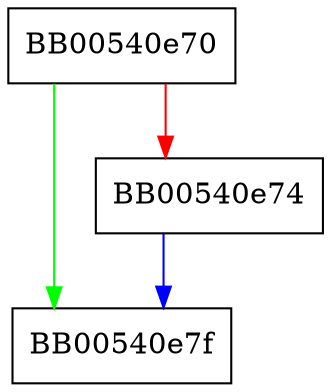 digraph BN_set_negative {
  node [shape="box"];
  graph [splines=ortho];
  BB00540e70 -> BB00540e7f [color="green"];
  BB00540e70 -> BB00540e74 [color="red"];
  BB00540e74 -> BB00540e7f [color="blue"];
}